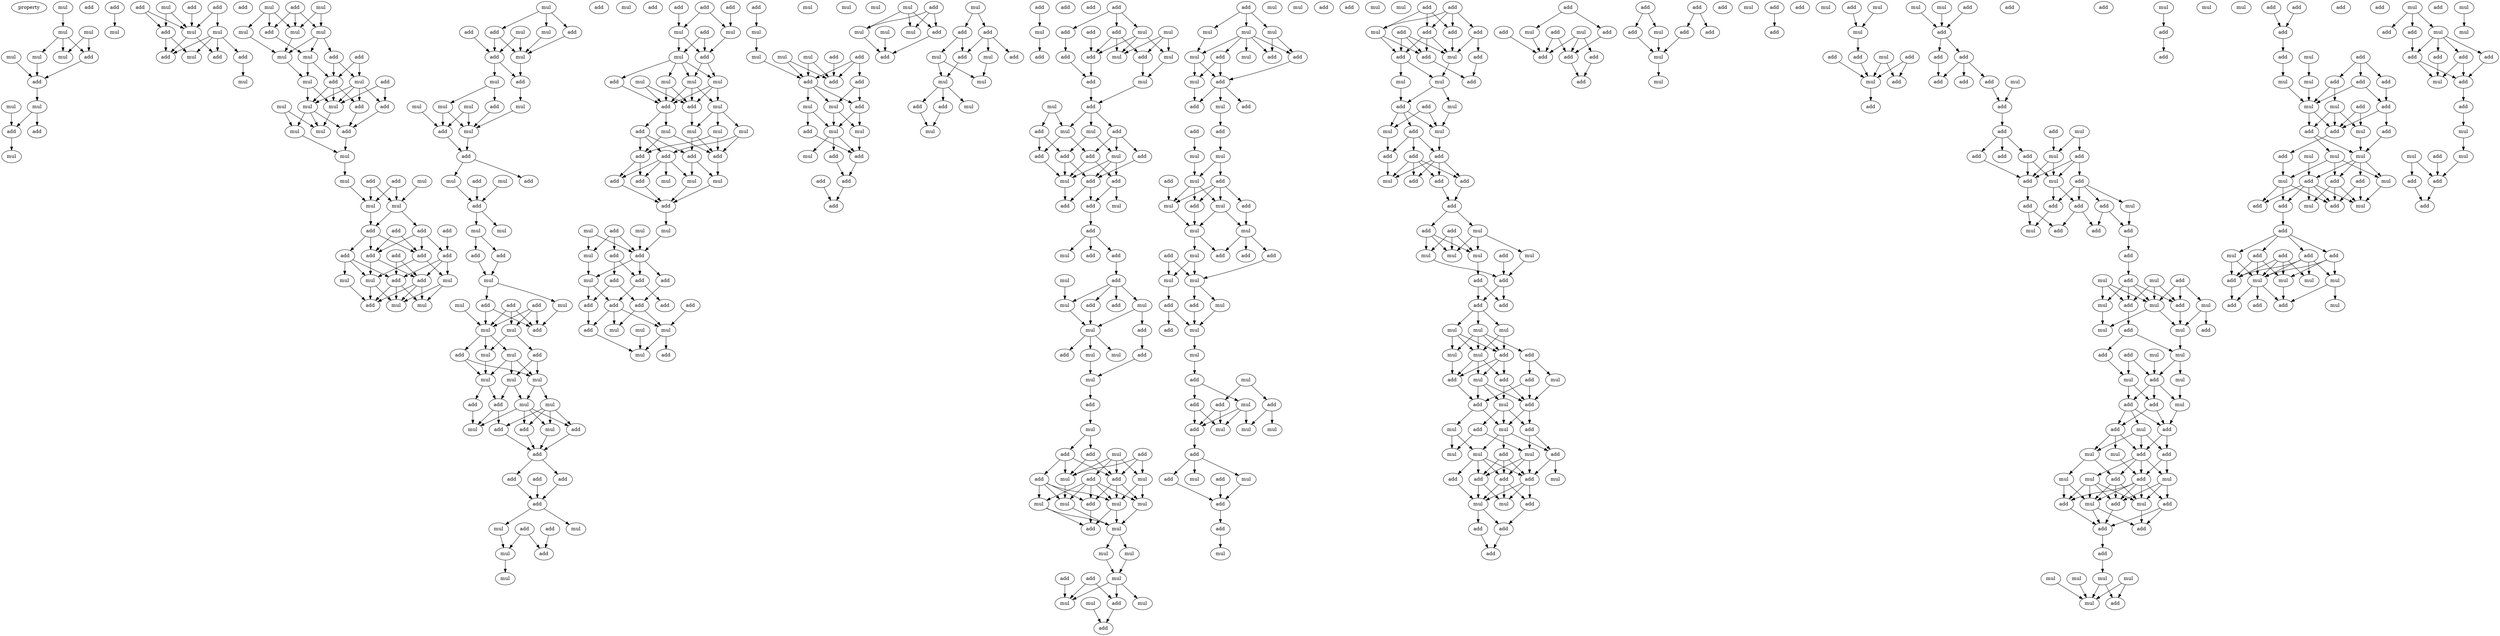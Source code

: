 digraph {
    node [fontcolor=black]
    property [mul=2,lf=1.9]
    0 [ label = mul ];
    1 [ label = mul ];
    2 [ label = mul ];
    3 [ label = mul ];
    4 [ label = mul ];
    5 [ label = add ];
    6 [ label = mul ];
    7 [ label = add ];
    8 [ label = mul ];
    9 [ label = mul ];
    10 [ label = add ];
    11 [ label = add ];
    12 [ label = add ];
    13 [ label = mul ];
    14 [ label = add ];
    15 [ label = mul ];
    16 [ label = add ];
    17 [ label = add ];
    18 [ label = mul ];
    19 [ label = add ];
    20 [ label = add ];
    21 [ label = mul ];
    22 [ label = mul ];
    23 [ label = mul ];
    24 [ label = add ];
    25 [ label = add ];
    26 [ label = add ];
    27 [ label = mul ];
    28 [ label = add ];
    29 [ label = add ];
    30 [ label = mul ];
    31 [ label = mul ];
    32 [ label = mul ];
    33 [ label = mul ];
    34 [ label = mul ];
    35 [ label = add ];
    36 [ label = mul ];
    37 [ label = add ];
    38 [ label = add ];
    39 [ label = mul ];
    40 [ label = add ];
    41 [ label = mul ];
    42 [ label = add ];
    43 [ label = mul ];
    44 [ label = mul ];
    45 [ label = mul ];
    46 [ label = mul ];
    47 [ label = add ];
    48 [ label = add ];
    49 [ label = mul ];
    50 [ label = add ];
    51 [ label = mul ];
    52 [ label = mul ];
    53 [ label = add ];
    54 [ label = mul ];
    55 [ label = add ];
    56 [ label = mul ];
    57 [ label = mul ];
    58 [ label = mul ];
    59 [ label = add ];
    60 [ label = add ];
    61 [ label = add ];
    62 [ label = add ];
    63 [ label = add ];
    64 [ label = add ];
    65 [ label = add ];
    66 [ label = add ];
    67 [ label = add ];
    68 [ label = add ];
    69 [ label = mul ];
    70 [ label = add ];
    71 [ label = mul ];
    72 [ label = mul ];
    73 [ label = add ];
    74 [ label = mul ];
    75 [ label = mul ];
    76 [ label = mul ];
    77 [ label = add ];
    78 [ label = add ];
    79 [ label = mul ];
    80 [ label = add ];
    81 [ label = mul ];
    82 [ label = add ];
    83 [ label = mul ];
    84 [ label = mul ];
    85 [ label = add ];
    86 [ label = add ];
    87 [ label = mul ];
    88 [ label = mul ];
    89 [ label = mul ];
    90 [ label = mul ];
    91 [ label = add ];
    92 [ label = mul ];
    93 [ label = add ];
    94 [ label = mul ];
    95 [ label = add ];
    96 [ label = mul ];
    97 [ label = add ];
    98 [ label = add ];
    99 [ label = mul ];
    100 [ label = mul ];
    101 [ label = add ];
    102 [ label = add ];
    103 [ label = mul ];
    104 [ label = add ];
    105 [ label = add ];
    106 [ label = add ];
    107 [ label = mul ];
    108 [ label = mul ];
    109 [ label = add ];
    110 [ label = mul ];
    111 [ label = mul ];
    112 [ label = add ];
    113 [ label = add ];
    114 [ label = mul ];
    115 [ label = mul ];
    116 [ label = mul ];
    117 [ label = mul ];
    118 [ label = mul ];
    119 [ label = add ];
    120 [ label = mul ];
    121 [ label = mul ];
    122 [ label = add ];
    123 [ label = add ];
    124 [ label = mul ];
    125 [ label = add ];
    126 [ label = mul ];
    127 [ label = add ];
    128 [ label = add ];
    129 [ label = add ];
    130 [ label = add ];
    131 [ label = add ];
    132 [ label = add ];
    133 [ label = add ];
    134 [ label = add ];
    135 [ label = add ];
    136 [ label = mul ];
    137 [ label = mul ];
    138 [ label = mul ];
    139 [ label = mul ];
    140 [ label = add ];
    141 [ label = mul ];
    142 [ label = add ];
    143 [ label = add ];
    144 [ label = add ];
    145 [ label = add ];
    146 [ label = add ];
    147 [ label = mul ];
    148 [ label = mul ];
    149 [ label = mul ];
    150 [ label = add ];
    151 [ label = mul ];
    152 [ label = mul ];
    153 [ label = add ];
    154 [ label = mul ];
    155 [ label = mul ];
    156 [ label = add ];
    157 [ label = mul ];
    158 [ label = add ];
    159 [ label = add ];
    160 [ label = mul ];
    161 [ label = mul ];
    162 [ label = mul ];
    163 [ label = mul ];
    164 [ label = add ];
    165 [ label = add ];
    166 [ label = add ];
    167 [ label = add ];
    168 [ label = mul ];
    169 [ label = mul ];
    170 [ label = mul ];
    171 [ label = add ];
    172 [ label = add ];
    173 [ label = add ];
    174 [ label = mul ];
    175 [ label = mul ];
    176 [ label = mul ];
    177 [ label = add ];
    178 [ label = add ];
    179 [ label = add ];
    180 [ label = mul ];
    181 [ label = add ];
    182 [ label = mul ];
    183 [ label = add ];
    184 [ label = add ];
    185 [ label = add ];
    186 [ label = add ];
    187 [ label = add ];
    188 [ label = add ];
    189 [ label = add ];
    190 [ label = add ];
    191 [ label = mul ];
    192 [ label = mul ];
    193 [ label = mul ];
    194 [ label = add ];
    195 [ label = add ];
    196 [ label = mul ];
    197 [ label = mul ];
    198 [ label = mul ];
    199 [ label = add ];
    200 [ label = mul ];
    201 [ label = mul ];
    202 [ label = add ];
    203 [ label = add ];
    204 [ label = add ];
    205 [ label = add ];
    206 [ label = mul ];
    207 [ label = mul ];
    208 [ label = add ];
    209 [ label = add ];
    210 [ label = mul ];
    211 [ label = mul ];
    212 [ label = add ];
    213 [ label = mul ];
    214 [ label = mul ];
    215 [ label = add ];
    216 [ label = add ];
    217 [ label = add ];
    218 [ label = add ];
    219 [ label = mul ];
    220 [ label = mul ];
    221 [ label = mul ];
    222 [ label = add ];
    223 [ label = add ];
    224 [ label = mul ];
    225 [ label = mul ];
    226 [ label = mul ];
    227 [ label = add ];
    228 [ label = mul ];
    229 [ label = add ];
    230 [ label = add ];
    231 [ label = mul ];
    232 [ label = add ];
    233 [ label = mul ];
    234 [ label = add ];
    235 [ label = mul ];
    236 [ label = mul ];
    237 [ label = add ];
    238 [ label = mul ];
    239 [ label = add ];
    240 [ label = mul ];
    241 [ label = add ];
    242 [ label = mul ];
    243 [ label = add ];
    244 [ label = add ];
    245 [ label = add ];
    246 [ label = add ];
    247 [ label = mul ];
    248 [ label = add ];
    249 [ label = mul ];
    250 [ label = add ];
    251 [ label = add ];
    252 [ label = add ];
    253 [ label = add ];
    254 [ label = mul ];
    255 [ label = add ];
    256 [ label = mul ];
    257 [ label = add ];
    258 [ label = mul ];
    259 [ label = mul ];
    260 [ label = add ];
    261 [ label = add ];
    262 [ label = add ];
    263 [ label = mul ];
    264 [ label = mul ];
    265 [ label = add ];
    266 [ label = mul ];
    267 [ label = add ];
    268 [ label = add ];
    269 [ label = add ];
    270 [ label = mul ];
    271 [ label = add ];
    272 [ label = add ];
    273 [ label = add ];
    274 [ label = mul ];
    275 [ label = add ];
    276 [ label = add ];
    277 [ label = mul ];
    278 [ label = add ];
    279 [ label = add ];
    280 [ label = add ];
    281 [ label = mul ];
    282 [ label = add ];
    283 [ label = add ];
    284 [ label = mul ];
    285 [ label = mul ];
    286 [ label = mul ];
    287 [ label = add ];
    288 [ label = add ];
    289 [ label = add ];
    290 [ label = mul ];
    291 [ label = mul ];
    292 [ label = mul ];
    293 [ label = add ];
    294 [ label = mul ];
    295 [ label = add ];
    296 [ label = add ];
    297 [ label = mul ];
    298 [ label = add ];
    299 [ label = add ];
    300 [ label = add ];
    301 [ label = mul ];
    302 [ label = mul ];
    303 [ label = add ];
    304 [ label = mul ];
    305 [ label = add ];
    306 [ label = mul ];
    307 [ label = mul ];
    308 [ label = mul ];
    309 [ label = add ];
    310 [ label = mul ];
    311 [ label = mul ];
    312 [ label = mul ];
    313 [ label = mul ];
    314 [ label = add ];
    315 [ label = add ];
    316 [ label = mul ];
    317 [ label = mul ];
    318 [ label = mul ];
    319 [ label = add ];
    320 [ label = add ];
    321 [ label = add ];
    322 [ label = mul ];
    323 [ label = mul ];
    324 [ label = mul ];
    325 [ label = mul ];
    326 [ label = mul ];
    327 [ label = add ];
    328 [ label = add ];
    329 [ label = mul ];
    330 [ label = add ];
    331 [ label = add ];
    332 [ label = mul ];
    333 [ label = add ];
    334 [ label = mul ];
    335 [ label = add ];
    336 [ label = mul ];
    337 [ label = add ];
    338 [ label = add ];
    339 [ label = mul ];
    340 [ label = mul ];
    341 [ label = add ];
    342 [ label = add ];
    343 [ label = mul ];
    344 [ label = add ];
    345 [ label = mul ];
    346 [ label = add ];
    347 [ label = add ];
    348 [ label = mul ];
    349 [ label = mul ];
    350 [ label = mul ];
    351 [ label = mul ];
    352 [ label = add ];
    353 [ label = add ];
    354 [ label = add ];
    355 [ label = add ];
    356 [ label = mul ];
    357 [ label = mul ];
    358 [ label = add ];
    359 [ label = mul ];
    360 [ label = add ];
    361 [ label = add ];
    362 [ label = add ];
    363 [ label = mul ];
    364 [ label = mul ];
    365 [ label = mul ];
    366 [ label = add ];
    367 [ label = mul ];
    368 [ label = add ];
    369 [ label = add ];
    370 [ label = add ];
    371 [ label = mul ];
    372 [ label = add ];
    373 [ label = mul ];
    374 [ label = mul ];
    375 [ label = add ];
    376 [ label = add ];
    377 [ label = mul ];
    378 [ label = add ];
    379 [ label = mul ];
    380 [ label = mul ];
    381 [ label = add ];
    382 [ label = mul ];
    383 [ label = add ];
    384 [ label = mul ];
    385 [ label = add ];
    386 [ label = add ];
    387 [ label = add ];
    388 [ label = add ];
    389 [ label = add ];
    390 [ label = mul ];
    391 [ label = add ];
    392 [ label = add ];
    393 [ label = add ];
    394 [ label = add ];
    395 [ label = mul ];
    396 [ label = mul ];
    397 [ label = add ];
    398 [ label = mul ];
    399 [ label = mul ];
    400 [ label = add ];
    401 [ label = add ];
    402 [ label = add ];
    403 [ label = mul ];
    404 [ label = mul ];
    405 [ label = add ];
    406 [ label = add ];
    407 [ label = add ];
    408 [ label = mul ];
    409 [ label = add ];
    410 [ label = add ];
    411 [ label = add ];
    412 [ label = add ];
    413 [ label = add ];
    414 [ label = add ];
    415 [ label = mul ];
    416 [ label = mul ];
    417 [ label = add ];
    418 [ label = mul ];
    419 [ label = mul ];
    420 [ label = mul ];
    421 [ label = add ];
    422 [ label = add ];
    423 [ label = add ];
    424 [ label = add ];
    425 [ label = mul ];
    426 [ label = mul ];
    427 [ label = mul ];
    428 [ label = add ];
    429 [ label = mul ];
    430 [ label = mul ];
    431 [ label = add ];
    432 [ label = add ];
    433 [ label = mul ];
    434 [ label = add ];
    435 [ label = add ];
    436 [ label = mul ];
    437 [ label = mul ];
    438 [ label = add ];
    439 [ label = add ];
    440 [ label = mul ];
    441 [ label = add ];
    442 [ label = mul ];
    443 [ label = add ];
    444 [ label = add ];
    445 [ label = mul ];
    446 [ label = mul ];
    447 [ label = mul ];
    448 [ label = add ];
    449 [ label = add ];
    450 [ label = add ];
    451 [ label = add ];
    452 [ label = mul ];
    453 [ label = add ];
    454 [ label = add ];
    455 [ label = mul ];
    456 [ label = mul ];
    457 [ label = add ];
    458 [ label = add ];
    459 [ label = add ];
    460 [ label = add ];
    461 [ label = mul ];
    462 [ label = add ];
    463 [ label = mul ];
    464 [ label = add ];
    465 [ label = add ];
    466 [ label = add ];
    467 [ label = add ];
    468 [ label = add ];
    469 [ label = add ];
    470 [ label = add ];
    471 [ label = add ];
    472 [ label = add ];
    473 [ label = add ];
    474 [ label = add ];
    475 [ label = add ];
    476 [ label = mul ];
    477 [ label = mul ];
    478 [ label = mul ];
    479 [ label = mul ];
    480 [ label = add ];
    481 [ label = add ];
    482 [ label = mul ];
    483 [ label = add ];
    484 [ label = add ];
    485 [ label = mul ];
    486 [ label = mul ];
    487 [ label = mul ];
    488 [ label = add ];
    489 [ label = add ];
    490 [ label = add ];
    491 [ label = mul ];
    492 [ label = add ];
    493 [ label = add ];
    494 [ label = mul ];
    495 [ label = mul ];
    496 [ label = add ];
    497 [ label = add ];
    498 [ label = add ];
    499 [ label = add ];
    500 [ label = add ];
    501 [ label = add ];
    502 [ label = add ];
    503 [ label = add ];
    504 [ label = mul ];
    505 [ label = add ];
    506 [ label = add ];
    507 [ label = mul ];
    508 [ label = add ];
    509 [ label = mul ];
    510 [ label = add ];
    511 [ label = add ];
    512 [ label = add ];
    513 [ label = add ];
    514 [ label = mul ];
    515 [ label = add ];
    516 [ label = add ];
    517 [ label = add ];
    518 [ label = add ];
    519 [ label = add ];
    520 [ label = add ];
    521 [ label = mul ];
    522 [ label = add ];
    523 [ label = add ];
    524 [ label = add ];
    525 [ label = mul ];
    526 [ label = add ];
    527 [ label = add ];
    528 [ label = mul ];
    529 [ label = mul ];
    530 [ label = add ];
    531 [ label = add ];
    532 [ label = add ];
    533 [ label = mul ];
    534 [ label = mul ];
    535 [ label = mul ];
    536 [ label = add ];
    537 [ label = mul ];
    538 [ label = mul ];
    539 [ label = add ];
    540 [ label = add ];
    541 [ label = add ];
    542 [ label = mul ];
    543 [ label = mul ];
    544 [ label = add ];
    545 [ label = mul ];
    546 [ label = mul ];
    547 [ label = mul ];
    548 [ label = add ];
    549 [ label = add ];
    550 [ label = mul ];
    551 [ label = add ];
    552 [ label = add ];
    553 [ label = add ];
    554 [ label = add ];
    555 [ label = mul ];
    556 [ label = mul ];
    557 [ label = add ];
    558 [ label = mul ];
    559 [ label = mul ];
    560 [ label = add ];
    561 [ label = mul ];
    562 [ label = add ];
    563 [ label = mul ];
    564 [ label = add ];
    565 [ label = mul ];
    566 [ label = add ];
    567 [ label = add ];
    568 [ label = add ];
    569 [ label = add ];
    570 [ label = mul ];
    571 [ label = mul ];
    572 [ label = mul ];
    573 [ label = mul ];
    574 [ label = add ];
    575 [ label = mul ];
    576 [ label = add ];
    577 [ label = mul ];
    578 [ label = add ];
    579 [ label = mul ];
    580 [ label = add ];
    581 [ label = mul ];
    582 [ label = add ];
    583 [ label = add ];
    584 [ label = add ];
    585 [ label = add ];
    586 [ label = add ];
    587 [ label = add ];
    588 [ label = add ];
    589 [ label = mul ];
    590 [ label = add ];
    591 [ label = mul ];
    592 [ label = mul ];
    593 [ label = add ];
    594 [ label = add ];
    595 [ label = add ];
    596 [ label = add ];
    597 [ label = mul ];
    598 [ label = mul ];
    599 [ label = add ];
    600 [ label = mul ];
    601 [ label = add ];
    602 [ label = add ];
    603 [ label = mul ];
    604 [ label = mul ];
    605 [ label = add ];
    606 [ label = mul ];
    607 [ label = mul ];
    608 [ label = add ];
    609 [ label = mul ];
    610 [ label = add ];
    611 [ label = add ];
    612 [ label = add ];
    613 [ label = mul ];
    614 [ label = add ];
    615 [ label = add ];
    616 [ label = mul ];
    617 [ label = add ];
    618 [ label = add ];
    619 [ label = add ];
    620 [ label = mul ];
    621 [ label = add ];
    622 [ label = add ];
    623 [ label = add ];
    624 [ label = mul ];
    625 [ label = mul ];
    626 [ label = mul ];
    627 [ label = mul ];
    628 [ label = add ];
    629 [ label = add ];
    630 [ label = add ];
    631 [ label = mul ];
    632 [ label = mul ];
    633 [ label = add ];
    634 [ label = add ];
    635 [ label = add ];
    636 [ label = mul ];
    637 [ label = add ];
    638 [ label = add ];
    639 [ label = add ];
    640 [ label = add ];
    641 [ label = mul ];
    642 [ label = add ];
    643 [ label = add ];
    644 [ label = mul ];
    645 [ label = mul ];
    646 [ label = mul ];
    647 [ label = mul ];
    648 [ label = add ];
    649 [ label = mul ];
    650 [ label = add ];
    651 [ label = add ];
    652 [ label = add ];
    0 -> 1 [ name = 0 ];
    1 -> 4 [ name = 1 ];
    1 -> 5 [ name = 2 ];
    1 -> 6 [ name = 3 ];
    2 -> 5 [ name = 4 ];
    2 -> 6 [ name = 5 ];
    3 -> 7 [ name = 6 ];
    4 -> 7 [ name = 7 ];
    5 -> 7 [ name = 8 ];
    7 -> 9 [ name = 9 ];
    8 -> 10 [ name = 10 ];
    9 -> 10 [ name = 11 ];
    9 -> 11 [ name = 12 ];
    10 -> 13 [ name = 13 ];
    14 -> 15 [ name = 14 ];
    16 -> 20 [ name = 15 ];
    16 -> 22 [ name = 16 ];
    17 -> 21 [ name = 17 ];
    17 -> 22 [ name = 18 ];
    18 -> 20 [ name = 19 ];
    18 -> 22 [ name = 20 ];
    19 -> 22 [ name = 21 ];
    20 -> 23 [ name = 22 ];
    20 -> 25 [ name = 23 ];
    21 -> 23 [ name = 24 ];
    21 -> 24 [ name = 25 ];
    21 -> 25 [ name = 26 ];
    21 -> 26 [ name = 27 ];
    22 -> 25 [ name = 28 ];
    22 -> 26 [ name = 29 ];
    24 -> 27 [ name = 30 ];
    29 -> 32 [ name = 31 ];
    29 -> 34 [ name = 32 ];
    29 -> 35 [ name = 33 ];
    30 -> 32 [ name = 34 ];
    30 -> 33 [ name = 35 ];
    30 -> 35 [ name = 36 ];
    31 -> 32 [ name = 37 ];
    31 -> 34 [ name = 38 ];
    32 -> 36 [ name = 39 ];
    33 -> 36 [ name = 40 ];
    34 -> 36 [ name = 41 ];
    34 -> 37 [ name = 42 ];
    34 -> 39 [ name = 43 ];
    35 -> 39 [ name = 44 ];
    36 -> 43 [ name = 45 ];
    37 -> 40 [ name = 46 ];
    37 -> 41 [ name = 47 ];
    38 -> 40 [ name = 48 ];
    38 -> 41 [ name = 49 ];
    39 -> 40 [ name = 50 ];
    39 -> 43 [ name = 51 ];
    40 -> 44 [ name = 52 ];
    40 -> 46 [ name = 53 ];
    40 -> 48 [ name = 54 ];
    41 -> 44 [ name = 55 ];
    41 -> 46 [ name = 56 ];
    41 -> 47 [ name = 57 ];
    41 -> 48 [ name = 58 ];
    42 -> 46 [ name = 59 ];
    42 -> 47 [ name = 60 ];
    43 -> 44 [ name = 61 ];
    43 -> 46 [ name = 62 ];
    44 -> 49 [ name = 63 ];
    44 -> 50 [ name = 64 ];
    44 -> 51 [ name = 65 ];
    45 -> 49 [ name = 66 ];
    45 -> 51 [ name = 67 ];
    46 -> 51 [ name = 68 ];
    47 -> 50 [ name = 69 ];
    48 -> 50 [ name = 70 ];
    49 -> 52 [ name = 71 ];
    50 -> 52 [ name = 72 ];
    52 -> 56 [ name = 73 ];
    53 -> 57 [ name = 74 ];
    53 -> 58 [ name = 75 ];
    54 -> 58 [ name = 76 ];
    55 -> 57 [ name = 77 ];
    55 -> 58 [ name = 78 ];
    56 -> 57 [ name = 79 ];
    57 -> 61 [ name = 80 ];
    58 -> 60 [ name = 81 ];
    58 -> 61 [ name = 82 ];
    59 -> 63 [ name = 83 ];
    60 -> 63 [ name = 84 ];
    60 -> 66 [ name = 85 ];
    60 -> 67 [ name = 86 ];
    61 -> 64 [ name = 87 ];
    61 -> 66 [ name = 88 ];
    61 -> 67 [ name = 89 ];
    62 -> 66 [ name = 90 ];
    62 -> 67 [ name = 91 ];
    63 -> 68 [ name = 92 ];
    63 -> 69 [ name = 93 ];
    63 -> 70 [ name = 94 ];
    64 -> 70 [ name = 95 ];
    64 -> 71 [ name = 96 ];
    64 -> 72 [ name = 97 ];
    65 -> 68 [ name = 98 ];
    65 -> 70 [ name = 99 ];
    66 -> 69 [ name = 100 ];
    66 -> 71 [ name = 101 ];
    67 -> 68 [ name = 102 ];
    67 -> 71 [ name = 103 ];
    68 -> 73 [ name = 104 ];
    68 -> 74 [ name = 105 ];
    68 -> 75 [ name = 106 ];
    69 -> 74 [ name = 107 ];
    69 -> 75 [ name = 108 ];
    70 -> 73 [ name = 109 ];
    70 -> 74 [ name = 110 ];
    70 -> 75 [ name = 111 ];
    71 -> 73 [ name = 112 ];
    71 -> 75 [ name = 113 ];
    72 -> 73 [ name = 114 ];
    76 -> 77 [ name = 115 ];
    76 -> 79 [ name = 116 ];
    76 -> 80 [ name = 117 ];
    77 -> 82 [ name = 118 ];
    77 -> 83 [ name = 119 ];
    78 -> 82 [ name = 120 ];
    79 -> 83 [ name = 121 ];
    80 -> 83 [ name = 122 ];
    81 -> 82 [ name = 123 ];
    81 -> 83 [ name = 124 ];
    82 -> 84 [ name = 125 ];
    82 -> 85 [ name = 126 ];
    83 -> 85 [ name = 127 ];
    84 -> 86 [ name = 128 ];
    84 -> 89 [ name = 129 ];
    85 -> 88 [ name = 130 ];
    86 -> 92 [ name = 131 ];
    87 -> 91 [ name = 132 ];
    87 -> 92 [ name = 133 ];
    88 -> 92 [ name = 134 ];
    89 -> 91 [ name = 135 ];
    89 -> 92 [ name = 136 ];
    90 -> 91 [ name = 137 ];
    91 -> 93 [ name = 138 ];
    92 -> 93 [ name = 139 ];
    93 -> 94 [ name = 140 ];
    93 -> 97 [ name = 141 ];
    94 -> 98 [ name = 142 ];
    95 -> 98 [ name = 143 ];
    96 -> 98 [ name = 144 ];
    98 -> 99 [ name = 145 ];
    98 -> 100 [ name = 146 ];
    99 -> 101 [ name = 147 ];
    99 -> 102 [ name = 148 ];
    101 -> 103 [ name = 149 ];
    102 -> 103 [ name = 150 ];
    103 -> 104 [ name = 151 ];
    103 -> 107 [ name = 152 ];
    104 -> 109 [ name = 153 ];
    104 -> 111 [ name = 154 ];
    105 -> 109 [ name = 155 ];
    105 -> 110 [ name = 156 ];
    105 -> 111 [ name = 157 ];
    106 -> 109 [ name = 158 ];
    106 -> 110 [ name = 159 ];
    106 -> 111 [ name = 160 ];
    107 -> 109 [ name = 161 ];
    108 -> 111 [ name = 162 ];
    110 -> 112 [ name = 163 ];
    110 -> 115 [ name = 164 ];
    111 -> 113 [ name = 165 ];
    111 -> 114 [ name = 166 ];
    111 -> 115 [ name = 167 ];
    112 -> 116 [ name = 168 ];
    112 -> 118 [ name = 169 ];
    113 -> 116 [ name = 170 ];
    113 -> 117 [ name = 171 ];
    114 -> 116 [ name = 172 ];
    114 -> 117 [ name = 173 ];
    114 -> 118 [ name = 174 ];
    115 -> 117 [ name = 175 ];
    116 -> 120 [ name = 176 ];
    116 -> 121 [ name = 177 ];
    117 -> 119 [ name = 178 ];
    117 -> 122 [ name = 179 ];
    118 -> 119 [ name = 180 ];
    118 -> 121 [ name = 181 ];
    119 -> 125 [ name = 182 ];
    119 -> 126 [ name = 183 ];
    120 -> 123 [ name = 184 ];
    120 -> 124 [ name = 185 ];
    120 -> 125 [ name = 186 ];
    120 -> 127 [ name = 187 ];
    121 -> 123 [ name = 188 ];
    121 -> 124 [ name = 189 ];
    121 -> 126 [ name = 190 ];
    121 -> 127 [ name = 191 ];
    122 -> 126 [ name = 192 ];
    123 -> 128 [ name = 193 ];
    124 -> 128 [ name = 194 ];
    125 -> 128 [ name = 195 ];
    127 -> 128 [ name = 196 ];
    128 -> 129 [ name = 197 ];
    128 -> 132 [ name = 198 ];
    129 -> 133 [ name = 199 ];
    131 -> 133 [ name = 200 ];
    132 -> 133 [ name = 201 ];
    133 -> 136 [ name = 202 ];
    133 -> 138 [ name = 203 ];
    134 -> 139 [ name = 204 ];
    134 -> 140 [ name = 205 ];
    135 -> 140 [ name = 206 ];
    136 -> 139 [ name = 207 ];
    139 -> 141 [ name = 208 ];
    143 -> 148 [ name = 209 ];
    144 -> 147 [ name = 210 ];
    145 -> 147 [ name = 211 ];
    145 -> 148 [ name = 212 ];
    146 -> 149 [ name = 213 ];
    146 -> 150 [ name = 214 ];
    147 -> 149 [ name = 215 ];
    147 -> 150 [ name = 216 ];
    148 -> 150 [ name = 217 ];
    149 -> 151 [ name = 218 ];
    149 -> 152 [ name = 219 ];
    149 -> 153 [ name = 220 ];
    149 -> 155 [ name = 221 ];
    150 -> 151 [ name = 222 ];
    150 -> 155 [ name = 223 ];
    151 -> 156 [ name = 224 ];
    151 -> 157 [ name = 225 ];
    151 -> 158 [ name = 226 ];
    152 -> 156 [ name = 227 ];
    152 -> 158 [ name = 228 ];
    153 -> 156 [ name = 229 ];
    154 -> 156 [ name = 230 ];
    154 -> 158 [ name = 231 ];
    155 -> 156 [ name = 232 ];
    155 -> 157 [ name = 233 ];
    155 -> 158 [ name = 234 ];
    156 -> 159 [ name = 235 ];
    156 -> 162 [ name = 236 ];
    157 -> 160 [ name = 237 ];
    157 -> 161 [ name = 238 ];
    157 -> 163 [ name = 239 ];
    158 -> 163 [ name = 240 ];
    159 -> 165 [ name = 241 ];
    159 -> 166 [ name = 242 ];
    159 -> 167 [ name = 243 ];
    160 -> 164 [ name = 244 ];
    160 -> 167 [ name = 245 ];
    161 -> 164 [ name = 246 ];
    161 -> 165 [ name = 247 ];
    162 -> 164 [ name = 248 ];
    162 -> 167 [ name = 249 ];
    163 -> 164 [ name = 250 ];
    163 -> 166 [ name = 251 ];
    164 -> 169 [ name = 252 ];
    165 -> 168 [ name = 253 ];
    165 -> 170 [ name = 254 ];
    165 -> 171 [ name = 255 ];
    165 -> 172 [ name = 256 ];
    166 -> 168 [ name = 257 ];
    166 -> 169 [ name = 258 ];
    167 -> 171 [ name = 259 ];
    167 -> 172 [ name = 260 ];
    168 -> 173 [ name = 261 ];
    169 -> 173 [ name = 262 ];
    171 -> 173 [ name = 263 ];
    172 -> 173 [ name = 264 ];
    173 -> 176 [ name = 265 ];
    174 -> 178 [ name = 266 ];
    175 -> 178 [ name = 267 ];
    175 -> 180 [ name = 268 ];
    176 -> 178 [ name = 269 ];
    177 -> 178 [ name = 270 ];
    177 -> 179 [ name = 271 ];
    177 -> 180 [ name = 272 ];
    178 -> 181 [ name = 273 ];
    178 -> 182 [ name = 274 ];
    178 -> 183 [ name = 275 ];
    179 -> 181 [ name = 276 ];
    179 -> 184 [ name = 277 ];
    180 -> 182 [ name = 278 ];
    181 -> 185 [ name = 279 ];
    181 -> 187 [ name = 280 ];
    182 -> 187 [ name = 281 ];
    182 -> 188 [ name = 282 ];
    183 -> 186 [ name = 283 ];
    184 -> 186 [ name = 284 ];
    184 -> 188 [ name = 285 ];
    186 -> 192 [ name = 286 ];
    186 -> 193 [ name = 287 ];
    187 -> 190 [ name = 288 ];
    187 -> 192 [ name = 289 ];
    187 -> 193 [ name = 290 ];
    188 -> 190 [ name = 291 ];
    189 -> 193 [ name = 292 ];
    190 -> 196 [ name = 293 ];
    191 -> 196 [ name = 294 ];
    193 -> 194 [ name = 295 ];
    193 -> 196 [ name = 296 ];
    195 -> 197 [ name = 297 ];
    197 -> 201 [ name = 298 ];
    198 -> 203 [ name = 299 ];
    198 -> 205 [ name = 300 ];
    199 -> 203 [ name = 301 ];
    200 -> 203 [ name = 302 ];
    200 -> 205 [ name = 303 ];
    201 -> 205 [ name = 304 ];
    202 -> 203 [ name = 305 ];
    202 -> 204 [ name = 306 ];
    202 -> 205 [ name = 307 ];
    204 -> 206 [ name = 308 ];
    204 -> 208 [ name = 309 ];
    205 -> 206 [ name = 310 ];
    205 -> 207 [ name = 311 ];
    205 -> 208 [ name = 312 ];
    206 -> 210 [ name = 313 ];
    206 -> 211 [ name = 314 ];
    207 -> 209 [ name = 315 ];
    207 -> 210 [ name = 316 ];
    208 -> 210 [ name = 317 ];
    208 -> 211 [ name = 318 ];
    209 -> 212 [ name = 319 ];
    210 -> 212 [ name = 320 ];
    210 -> 213 [ name = 321 ];
    210 -> 215 [ name = 322 ];
    211 -> 212 [ name = 323 ];
    212 -> 217 [ name = 324 ];
    215 -> 217 [ name = 325 ];
    216 -> 218 [ name = 326 ];
    217 -> 218 [ name = 327 ];
    221 -> 223 [ name = 328 ];
    221 -> 225 [ name = 329 ];
    221 -> 226 [ name = 330 ];
    222 -> 223 [ name = 331 ];
    222 -> 225 [ name = 332 ];
    222 -> 226 [ name = 333 ];
    223 -> 227 [ name = 334 ];
    224 -> 227 [ name = 335 ];
    225 -> 227 [ name = 336 ];
    228 -> 229 [ name = 337 ];
    228 -> 230 [ name = 338 ];
    229 -> 231 [ name = 339 ];
    229 -> 232 [ name = 340 ];
    230 -> 232 [ name = 341 ];
    230 -> 233 [ name = 342 ];
    230 -> 234 [ name = 343 ];
    231 -> 235 [ name = 344 ];
    231 -> 236 [ name = 345 ];
    232 -> 235 [ name = 346 ];
    233 -> 236 [ name = 347 ];
    235 -> 237 [ name = 348 ];
    235 -> 238 [ name = 349 ];
    235 -> 239 [ name = 350 ];
    237 -> 240 [ name = 351 ];
    239 -> 240 [ name = 352 ];
    241 -> 242 [ name = 353 ];
    242 -> 243 [ name = 354 ];
    246 -> 248 [ name = 355 ];
    246 -> 249 [ name = 356 ];
    246 -> 250 [ name = 357 ];
    247 -> 253 [ name = 358 ];
    247 -> 254 [ name = 359 ];
    247 -> 256 [ name = 360 ];
    248 -> 252 [ name = 361 ];
    248 -> 253 [ name = 362 ];
    248 -> 254 [ name = 363 ];
    249 -> 252 [ name = 364 ];
    249 -> 254 [ name = 365 ];
    249 -> 256 [ name = 366 ];
    250 -> 255 [ name = 367 ];
    251 -> 252 [ name = 368 ];
    252 -> 257 [ name = 369 ];
    253 -> 258 [ name = 370 ];
    255 -> 257 [ name = 371 ];
    256 -> 258 [ name = 372 ];
    257 -> 260 [ name = 373 ];
    258 -> 260 [ name = 374 ];
    259 -> 262 [ name = 375 ];
    259 -> 263 [ name = 376 ];
    260 -> 261 [ name = 377 ];
    260 -> 263 [ name = 378 ];
    260 -> 264 [ name = 379 ];
    261 -> 266 [ name = 380 ];
    261 -> 267 [ name = 381 ];
    261 -> 269 [ name = 382 ];
    262 -> 265 [ name = 383 ];
    262 -> 268 [ name = 384 ];
    263 -> 265 [ name = 385 ];
    263 -> 269 [ name = 386 ];
    264 -> 266 [ name = 387 ];
    264 -> 268 [ name = 388 ];
    265 -> 270 [ name = 389 ];
    266 -> 270 [ name = 390 ];
    266 -> 271 [ name = 391 ];
    266 -> 272 [ name = 392 ];
    267 -> 271 [ name = 393 ];
    268 -> 270 [ name = 394 ];
    268 -> 271 [ name = 395 ];
    269 -> 270 [ name = 396 ];
    269 -> 272 [ name = 397 ];
    270 -> 273 [ name = 398 ];
    271 -> 273 [ name = 399 ];
    271 -> 275 [ name = 400 ];
    272 -> 274 [ name = 401 ];
    272 -> 275 [ name = 402 ];
    275 -> 276 [ name = 403 ];
    276 -> 277 [ name = 404 ];
    276 -> 278 [ name = 405 ];
    276 -> 279 [ name = 406 ];
    279 -> 280 [ name = 407 ];
    280 -> 282 [ name = 408 ];
    280 -> 283 [ name = 409 ];
    280 -> 284 [ name = 410 ];
    280 -> 285 [ name = 411 ];
    281 -> 284 [ name = 412 ];
    283 -> 286 [ name = 413 ];
    284 -> 286 [ name = 414 ];
    285 -> 286 [ name = 415 ];
    285 -> 287 [ name = 416 ];
    286 -> 289 [ name = 417 ];
    286 -> 290 [ name = 418 ];
    286 -> 291 [ name = 419 ];
    287 -> 288 [ name = 420 ];
    288 -> 292 [ name = 421 ];
    290 -> 292 [ name = 422 ];
    292 -> 293 [ name = 423 ];
    293 -> 294 [ name = 424 ];
    294 -> 295 [ name = 425 ];
    294 -> 298 [ name = 426 ];
    295 -> 299 [ name = 427 ];
    295 -> 302 [ name = 428 ];
    295 -> 303 [ name = 429 ];
    296 -> 299 [ name = 430 ];
    296 -> 301 [ name = 431 ];
    296 -> 302 [ name = 432 ];
    297 -> 299 [ name = 433 ];
    297 -> 300 [ name = 434 ];
    297 -> 301 [ name = 435 ];
    297 -> 302 [ name = 436 ];
    298 -> 299 [ name = 437 ];
    298 -> 302 [ name = 438 ];
    299 -> 305 [ name = 439 ];
    299 -> 307 [ name = 440 ];
    299 -> 308 [ name = 441 ];
    300 -> 304 [ name = 442 ];
    300 -> 305 [ name = 443 ];
    300 -> 306 [ name = 444 ];
    300 -> 307 [ name = 445 ];
    300 -> 308 [ name = 446 ];
    301 -> 307 [ name = 447 ];
    301 -> 308 [ name = 448 ];
    302 -> 304 [ name = 449 ];
    303 -> 304 [ name = 450 ];
    303 -> 305 [ name = 451 ];
    303 -> 306 [ name = 452 ];
    303 -> 308 [ name = 453 ];
    304 -> 310 [ name = 454 ];
    305 -> 309 [ name = 455 ];
    306 -> 309 [ name = 456 ];
    306 -> 310 [ name = 457 ];
    307 -> 310 [ name = 458 ];
    308 -> 309 [ name = 459 ];
    308 -> 310 [ name = 460 ];
    310 -> 311 [ name = 461 ];
    310 -> 312 [ name = 462 ];
    311 -> 313 [ name = 463 ];
    312 -> 313 [ name = 464 ];
    313 -> 316 [ name = 465 ];
    313 -> 317 [ name = 466 ];
    313 -> 319 [ name = 467 ];
    314 -> 316 [ name = 468 ];
    315 -> 316 [ name = 469 ];
    315 -> 319 [ name = 470 ];
    318 -> 320 [ name = 471 ];
    319 -> 320 [ name = 472 ];
    321 -> 323 [ name = 473 ];
    321 -> 324 [ name = 474 ];
    321 -> 325 [ name = 475 ];
    323 -> 326 [ name = 476 ];
    323 -> 327 [ name = 477 ];
    323 -> 328 [ name = 478 ];
    323 -> 329 [ name = 479 ];
    323 -> 330 [ name = 480 ];
    324 -> 328 [ name = 481 ];
    324 -> 330 [ name = 482 ];
    325 -> 326 [ name = 483 ];
    326 -> 331 [ name = 484 ];
    326 -> 332 [ name = 485 ];
    327 -> 331 [ name = 486 ];
    327 -> 332 [ name = 487 ];
    328 -> 331 [ name = 488 ];
    331 -> 333 [ name = 489 ];
    331 -> 335 [ name = 490 ];
    331 -> 336 [ name = 491 ];
    332 -> 333 [ name = 492 ];
    336 -> 337 [ name = 493 ];
    337 -> 339 [ name = 494 ];
    338 -> 340 [ name = 495 ];
    339 -> 343 [ name = 496 ];
    339 -> 344 [ name = 497 ];
    340 -> 343 [ name = 498 ];
    342 -> 345 [ name = 499 ];
    343 -> 345 [ name = 500 ];
    343 -> 346 [ name = 501 ];
    343 -> 348 [ name = 502 ];
    344 -> 345 [ name = 503 ];
    344 -> 346 [ name = 504 ];
    344 -> 347 [ name = 505 ];
    344 -> 348 [ name = 506 ];
    345 -> 350 [ name = 507 ];
    346 -> 350 [ name = 508 ];
    347 -> 349 [ name = 509 ];
    348 -> 349 [ name = 510 ];
    348 -> 350 [ name = 511 ];
    349 -> 352 [ name = 512 ];
    349 -> 354 [ name = 513 ];
    349 -> 355 [ name = 514 ];
    350 -> 351 [ name = 515 ];
    350 -> 355 [ name = 516 ];
    351 -> 356 [ name = 517 ];
    351 -> 357 [ name = 518 ];
    353 -> 356 [ name = 519 ];
    353 -> 357 [ name = 520 ];
    354 -> 356 [ name = 521 ];
    356 -> 358 [ name = 522 ];
    356 -> 359 [ name = 523 ];
    357 -> 360 [ name = 524 ];
    358 -> 363 [ name = 525 ];
    359 -> 363 [ name = 526 ];
    360 -> 362 [ name = 527 ];
    360 -> 363 [ name = 528 ];
    363 -> 364 [ name = 529 ];
    364 -> 366 [ name = 530 ];
    365 -> 368 [ name = 531 ];
    365 -> 370 [ name = 532 ];
    366 -> 367 [ name = 533 ];
    366 -> 369 [ name = 534 ];
    367 -> 371 [ name = 535 ];
    367 -> 372 [ name = 536 ];
    367 -> 373 [ name = 537 ];
    368 -> 371 [ name = 538 ];
    368 -> 374 [ name = 539 ];
    369 -> 372 [ name = 540 ];
    369 -> 373 [ name = 541 ];
    370 -> 372 [ name = 542 ];
    370 -> 373 [ name = 543 ];
    372 -> 375 [ name = 544 ];
    375 -> 377 [ name = 545 ];
    375 -> 378 [ name = 546 ];
    375 -> 379 [ name = 547 ];
    376 -> 381 [ name = 548 ];
    378 -> 381 [ name = 549 ];
    379 -> 381 [ name = 550 ];
    381 -> 383 [ name = 551 ];
    383 -> 384 [ name = 552 ];
    385 -> 389 [ name = 553 ];
    385 -> 390 [ name = 554 ];
    385 -> 391 [ name = 555 ];
    386 -> 387 [ name = 556 ];
    386 -> 389 [ name = 557 ];
    386 -> 390 [ name = 558 ];
    386 -> 391 [ name = 559 ];
    387 -> 392 [ name = 560 ];
    387 -> 395 [ name = 561 ];
    388 -> 393 [ name = 562 ];
    388 -> 394 [ name = 563 ];
    388 -> 395 [ name = 564 ];
    389 -> 393 [ name = 565 ];
    389 -> 394 [ name = 566 ];
    389 -> 395 [ name = 567 ];
    390 -> 393 [ name = 568 ];
    390 -> 394 [ name = 569 ];
    391 -> 395 [ name = 570 ];
    392 -> 397 [ name = 571 ];
    393 -> 396 [ name = 572 ];
    393 -> 398 [ name = 573 ];
    394 -> 397 [ name = 574 ];
    395 -> 398 [ name = 575 ];
    396 -> 400 [ name = 576 ];
    398 -> 399 [ name = 577 ];
    398 -> 400 [ name = 578 ];
    399 -> 404 [ name = 579 ];
    400 -> 402 [ name = 580 ];
    400 -> 403 [ name = 581 ];
    400 -> 404 [ name = 582 ];
    401 -> 403 [ name = 583 ];
    401 -> 404 [ name = 584 ];
    402 -> 405 [ name = 585 ];
    402 -> 406 [ name = 586 ];
    402 -> 407 [ name = 587 ];
    403 -> 405 [ name = 588 ];
    404 -> 406 [ name = 589 ];
    405 -> 408 [ name = 590 ];
    406 -> 408 [ name = 591 ];
    406 -> 409 [ name = 592 ];
    406 -> 410 [ name = 593 ];
    406 -> 411 [ name = 594 ];
    407 -> 408 [ name = 595 ];
    407 -> 409 [ name = 596 ];
    407 -> 410 [ name = 597 ];
    407 -> 411 [ name = 598 ];
    410 -> 412 [ name = 599 ];
    411 -> 412 [ name = 600 ];
    412 -> 414 [ name = 601 ];
    412 -> 415 [ name = 602 ];
    413 -> 418 [ name = 603 ];
    413 -> 419 [ name = 604 ];
    413 -> 420 [ name = 605 ];
    414 -> 418 [ name = 606 ];
    414 -> 419 [ name = 607 ];
    414 -> 420 [ name = 608 ];
    415 -> 416 [ name = 609 ];
    415 -> 419 [ name = 610 ];
    415 -> 420 [ name = 611 ];
    416 -> 422 [ name = 612 ];
    417 -> 422 [ name = 613 ];
    418 -> 422 [ name = 614 ];
    420 -> 421 [ name = 615 ];
    421 -> 423 [ name = 616 ];
    421 -> 424 [ name = 617 ];
    422 -> 423 [ name = 618 ];
    422 -> 424 [ name = 619 ];
    424 -> 425 [ name = 620 ];
    424 -> 426 [ name = 621 ];
    424 -> 427 [ name = 622 ];
    425 -> 429 [ name = 623 ];
    425 -> 430 [ name = 624 ];
    425 -> 431 [ name = 625 ];
    426 -> 428 [ name = 626 ];
    426 -> 429 [ name = 627 ];
    426 -> 430 [ name = 628 ];
    426 -> 431 [ name = 629 ];
    427 -> 430 [ name = 630 ];
    427 -> 431 [ name = 631 ];
    428 -> 434 [ name = 632 ];
    428 -> 436 [ name = 633 ];
    429 -> 432 [ name = 634 ];
    430 -> 432 [ name = 635 ];
    430 -> 433 [ name = 636 ];
    430 -> 435 [ name = 637 ];
    431 -> 432 [ name = 638 ];
    431 -> 433 [ name = 639 ];
    431 -> 435 [ name = 640 ];
    432 -> 439 [ name = 641 ];
    433 -> 437 [ name = 642 ];
    433 -> 438 [ name = 643 ];
    433 -> 439 [ name = 644 ];
    434 -> 438 [ name = 645 ];
    434 -> 439 [ name = 646 ];
    435 -> 437 [ name = 647 ];
    435 -> 438 [ name = 648 ];
    436 -> 438 [ name = 649 ];
    437 -> 441 [ name = 650 ];
    437 -> 442 [ name = 651 ];
    437 -> 443 [ name = 652 ];
    438 -> 442 [ name = 653 ];
    438 -> 443 [ name = 654 ];
    439 -> 440 [ name = 655 ];
    439 -> 442 [ name = 656 ];
    440 -> 445 [ name = 657 ];
    440 -> 446 [ name = 658 ];
    441 -> 445 [ name = 659 ];
    441 -> 447 [ name = 660 ];
    442 -> 444 [ name = 661 ];
    442 -> 446 [ name = 662 ];
    442 -> 448 [ name = 663 ];
    443 -> 444 [ name = 664 ];
    443 -> 447 [ name = 665 ];
    444 -> 452 [ name = 666 ];
    444 -> 453 [ name = 667 ];
    446 -> 449 [ name = 668 ];
    446 -> 450 [ name = 669 ];
    446 -> 451 [ name = 670 ];
    446 -> 453 [ name = 671 ];
    447 -> 449 [ name = 672 ];
    447 -> 450 [ name = 673 ];
    447 -> 453 [ name = 674 ];
    448 -> 449 [ name = 675 ];
    448 -> 450 [ name = 676 ];
    448 -> 453 [ name = 677 ];
    449 -> 454 [ name = 678 ];
    449 -> 455 [ name = 679 ];
    449 -> 456 [ name = 680 ];
    450 -> 455 [ name = 681 ];
    450 -> 456 [ name = 682 ];
    451 -> 456 [ name = 683 ];
    453 -> 454 [ name = 684 ];
    453 -> 455 [ name = 685 ];
    453 -> 456 [ name = 686 ];
    454 -> 457 [ name = 687 ];
    456 -> 457 [ name = 688 ];
    456 -> 458 [ name = 689 ];
    457 -> 460 [ name = 690 ];
    458 -> 460 [ name = 691 ];
    459 -> 461 [ name = 692 ];
    459 -> 464 [ name = 693 ];
    461 -> 468 [ name = 694 ];
    462 -> 467 [ name = 695 ];
    462 -> 468 [ name = 696 ];
    463 -> 466 [ name = 697 ];
    463 -> 467 [ name = 698 ];
    463 -> 468 [ name = 699 ];
    464 -> 467 [ name = 700 ];
    465 -> 468 [ name = 701 ];
    466 -> 469 [ name = 702 ];
    467 -> 469 [ name = 703 ];
    470 -> 473 [ name = 704 ];
    470 -> 476 [ name = 705 ];
    471 -> 474 [ name = 706 ];
    471 -> 475 [ name = 707 ];
    473 -> 477 [ name = 708 ];
    474 -> 477 [ name = 709 ];
    476 -> 477 [ name = 710 ];
    477 -> 479 [ name = 711 ];
    480 -> 483 [ name = 712 ];
    484 -> 486 [ name = 713 ];
    485 -> 486 [ name = 714 ];
    486 -> 490 [ name = 715 ];
    487 -> 491 [ name = 716 ];
    487 -> 492 [ name = 717 ];
    488 -> 491 [ name = 718 ];
    488 -> 492 [ name = 719 ];
    489 -> 491 [ name = 720 ];
    490 -> 491 [ name = 721 ];
    491 -> 493 [ name = 722 ];
    494 -> 498 [ name = 723 ];
    495 -> 498 [ name = 724 ];
    496 -> 498 [ name = 725 ];
    498 -> 499 [ name = 726 ];
    498 -> 500 [ name = 727 ];
    499 -> 501 [ name = 728 ];
    499 -> 502 [ name = 729 ];
    499 -> 503 [ name = 730 ];
    500 -> 501 [ name = 731 ];
    503 -> 505 [ name = 732 ];
    504 -> 505 [ name = 733 ];
    505 -> 508 [ name = 734 ];
    506 -> 509 [ name = 735 ];
    507 -> 509 [ name = 736 ];
    507 -> 511 [ name = 737 ];
    508 -> 510 [ name = 738 ];
    508 -> 512 [ name = 739 ];
    508 -> 513 [ name = 740 ];
    509 -> 514 [ name = 741 ];
    509 -> 515 [ name = 742 ];
    511 -> 514 [ name = 743 ];
    511 -> 515 [ name = 744 ];
    511 -> 516 [ name = 745 ];
    512 -> 514 [ name = 746 ];
    512 -> 515 [ name = 747 ];
    513 -> 515 [ name = 748 ];
    514 -> 519 [ name = 749 ];
    514 -> 520 [ name = 750 ];
    515 -> 517 [ name = 751 ];
    516 -> 518 [ name = 752 ];
    516 -> 519 [ name = 753 ];
    516 -> 520 [ name = 754 ];
    516 -> 521 [ name = 755 ];
    517 -> 522 [ name = 756 ];
    517 -> 525 [ name = 757 ];
    518 -> 523 [ name = 758 ];
    518 -> 524 [ name = 759 ];
    519 -> 522 [ name = 760 ];
    519 -> 524 [ name = 761 ];
    520 -> 525 [ name = 762 ];
    521 -> 523 [ name = 763 ];
    523 -> 526 [ name = 764 ];
    526 -> 530 [ name = 765 ];
    527 -> 532 [ name = 766 ];
    527 -> 534 [ name = 767 ];
    527 -> 535 [ name = 768 ];
    528 -> 531 [ name = 769 ];
    528 -> 533 [ name = 770 ];
    528 -> 534 [ name = 771 ];
    529 -> 531 [ name = 772 ];
    529 -> 532 [ name = 773 ];
    529 -> 534 [ name = 774 ];
    530 -> 531 [ name = 775 ];
    530 -> 532 [ name = 776 ];
    530 -> 533 [ name = 777 ];
    530 -> 534 [ name = 778 ];
    531 -> 536 [ name = 779 ];
    532 -> 537 [ name = 780 ];
    533 -> 538 [ name = 781 ];
    534 -> 537 [ name = 782 ];
    534 -> 538 [ name = 783 ];
    535 -> 537 [ name = 784 ];
    535 -> 539 [ name = 785 ];
    536 -> 540 [ name = 786 ];
    536 -> 543 [ name = 787 ];
    537 -> 543 [ name = 788 ];
    540 -> 545 [ name = 789 ];
    541 -> 544 [ name = 790 ];
    541 -> 545 [ name = 791 ];
    542 -> 544 [ name = 792 ];
    543 -> 544 [ name = 793 ];
    543 -> 546 [ name = 794 ];
    544 -> 547 [ name = 795 ];
    544 -> 548 [ name = 796 ];
    544 -> 549 [ name = 797 ];
    545 -> 548 [ name = 798 ];
    545 -> 549 [ name = 799 ];
    546 -> 547 [ name = 800 ];
    547 -> 552 [ name = 801 ];
    548 -> 550 [ name = 802 ];
    548 -> 551 [ name = 803 ];
    548 -> 552 [ name = 804 ];
    549 -> 551 [ name = 805 ];
    549 -> 552 [ name = 806 ];
    550 -> 553 [ name = 807 ];
    550 -> 554 [ name = 808 ];
    550 -> 556 [ name = 809 ];
    551 -> 554 [ name = 810 ];
    551 -> 555 [ name = 811 ];
    551 -> 556 [ name = 812 ];
    552 -> 553 [ name = 813 ];
    552 -> 554 [ name = 814 ];
    553 -> 560 [ name = 815 ];
    553 -> 561 [ name = 816 ];
    554 -> 557 [ name = 817 ];
    554 -> 559 [ name = 818 ];
    554 -> 560 [ name = 819 ];
    554 -> 561 [ name = 820 ];
    555 -> 560 [ name = 821 ];
    556 -> 557 [ name = 822 ];
    556 -> 558 [ name = 823 ];
    557 -> 563 [ name = 824 ];
    557 -> 564 [ name = 825 ];
    557 -> 565 [ name = 826 ];
    558 -> 562 [ name = 827 ];
    558 -> 563 [ name = 828 ];
    559 -> 562 [ name = 829 ];
    559 -> 563 [ name = 830 ];
    559 -> 564 [ name = 831 ];
    559 -> 565 [ name = 832 ];
    560 -> 562 [ name = 833 ];
    560 -> 563 [ name = 834 ];
    560 -> 564 [ name = 835 ];
    560 -> 565 [ name = 836 ];
    560 -> 566 [ name = 837 ];
    561 -> 564 [ name = 838 ];
    561 -> 565 [ name = 839 ];
    561 -> 566 [ name = 840 ];
    562 -> 568 [ name = 841 ];
    563 -> 567 [ name = 842 ];
    563 -> 568 [ name = 843 ];
    564 -> 568 [ name = 844 ];
    565 -> 567 [ name = 845 ];
    566 -> 567 [ name = 846 ];
    566 -> 568 [ name = 847 ];
    568 -> 569 [ name = 848 ];
    569 -> 570 [ name = 849 ];
    570 -> 575 [ name = 850 ];
    570 -> 576 [ name = 851 ];
    571 -> 575 [ name = 852 ];
    572 -> 575 [ name = 853 ];
    573 -> 575 [ name = 854 ];
    573 -> 576 [ name = 855 ];
    577 -> 578 [ name = 856 ];
    578 -> 580 [ name = 857 ];
    582 -> 586 [ name = 858 ];
    583 -> 586 [ name = 859 ];
    586 -> 588 [ name = 860 ];
    587 -> 590 [ name = 861 ];
    587 -> 593 [ name = 862 ];
    587 -> 594 [ name = 863 ];
    588 -> 591 [ name = 864 ];
    589 -> 592 [ name = 865 ];
    590 -> 597 [ name = 866 ];
    590 -> 598 [ name = 867 ];
    591 -> 598 [ name = 868 ];
    592 -> 598 [ name = 869 ];
    593 -> 595 [ name = 870 ];
    594 -> 595 [ name = 871 ];
    594 -> 598 [ name = 872 ];
    595 -> 599 [ name = 873 ];
    595 -> 601 [ name = 874 ];
    596 -> 599 [ name = 875 ];
    596 -> 600 [ name = 876 ];
    597 -> 599 [ name = 877 ];
    597 -> 600 [ name = 878 ];
    597 -> 602 [ name = 879 ];
    598 -> 599 [ name = 880 ];
    598 -> 602 [ name = 881 ];
    599 -> 605 [ name = 882 ];
    600 -> 604 [ name = 883 ];
    601 -> 604 [ name = 884 ];
    602 -> 604 [ name = 885 ];
    602 -> 606 [ name = 886 ];
    603 -> 610 [ name = 887 ];
    604 -> 607 [ name = 888 ];
    604 -> 608 [ name = 889 ];
    604 -> 610 [ name = 890 ];
    604 -> 611 [ name = 891 ];
    605 -> 609 [ name = 892 ];
    606 -> 607 [ name = 893 ];
    606 -> 608 [ name = 894 ];
    606 -> 609 [ name = 895 ];
    607 -> 616 [ name = 896 ];
    608 -> 613 [ name = 897 ];
    608 -> 614 [ name = 898 ];
    608 -> 616 [ name = 899 ];
    609 -> 612 [ name = 900 ];
    609 -> 614 [ name = 901 ];
    609 -> 615 [ name = 902 ];
    610 -> 612 [ name = 903 ];
    610 -> 613 [ name = 904 ];
    610 -> 614 [ name = 905 ];
    610 -> 615 [ name = 906 ];
    610 -> 616 [ name = 907 ];
    611 -> 614 [ name = 908 ];
    611 -> 616 [ name = 909 ];
    612 -> 617 [ name = 910 ];
    617 -> 618 [ name = 911 ];
    617 -> 620 [ name = 912 ];
    617 -> 621 [ name = 913 ];
    617 -> 622 [ name = 914 ];
    618 -> 623 [ name = 915 ];
    618 -> 624 [ name = 916 ];
    618 -> 626 [ name = 917 ];
    618 -> 627 [ name = 918 ];
    619 -> 623 [ name = 919 ];
    619 -> 625 [ name = 920 ];
    619 -> 626 [ name = 921 ];
    619 -> 627 [ name = 922 ];
    620 -> 623 [ name = 923 ];
    620 -> 626 [ name = 924 ];
    621 -> 623 [ name = 925 ];
    621 -> 625 [ name = 926 ];
    621 -> 626 [ name = 927 ];
    622 -> 624 [ name = 928 ];
    622 -> 625 [ name = 929 ];
    622 -> 626 [ name = 930 ];
    623 -> 629 [ name = 931 ];
    624 -> 628 [ name = 932 ];
    624 -> 631 [ name = 933 ];
    625 -> 628 [ name = 934 ];
    626 -> 628 [ name = 935 ];
    626 -> 629 [ name = 936 ];
    626 -> 630 [ name = 937 ];
    632 -> 633 [ name = 938 ];
    632 -> 635 [ name = 939 ];
    632 -> 636 [ name = 940 ];
    635 -> 639 [ name = 941 ];
    636 -> 637 [ name = 942 ];
    636 -> 638 [ name = 943 ];
    636 -> 639 [ name = 944 ];
    636 -> 640 [ name = 945 ];
    637 -> 642 [ name = 946 ];
    638 -> 641 [ name = 947 ];
    638 -> 642 [ name = 948 ];
    639 -> 641 [ name = 949 ];
    639 -> 642 [ name = 950 ];
    640 -> 641 [ name = 951 ];
    642 -> 643 [ name = 952 ];
    643 -> 644 [ name = 953 ];
    644 -> 647 [ name = 954 ];
    645 -> 646 [ name = 955 ];
    647 -> 651 [ name = 956 ];
    648 -> 651 [ name = 957 ];
    649 -> 650 [ name = 958 ];
    649 -> 651 [ name = 959 ];
    650 -> 652 [ name = 960 ];
    651 -> 652 [ name = 961 ];
}
